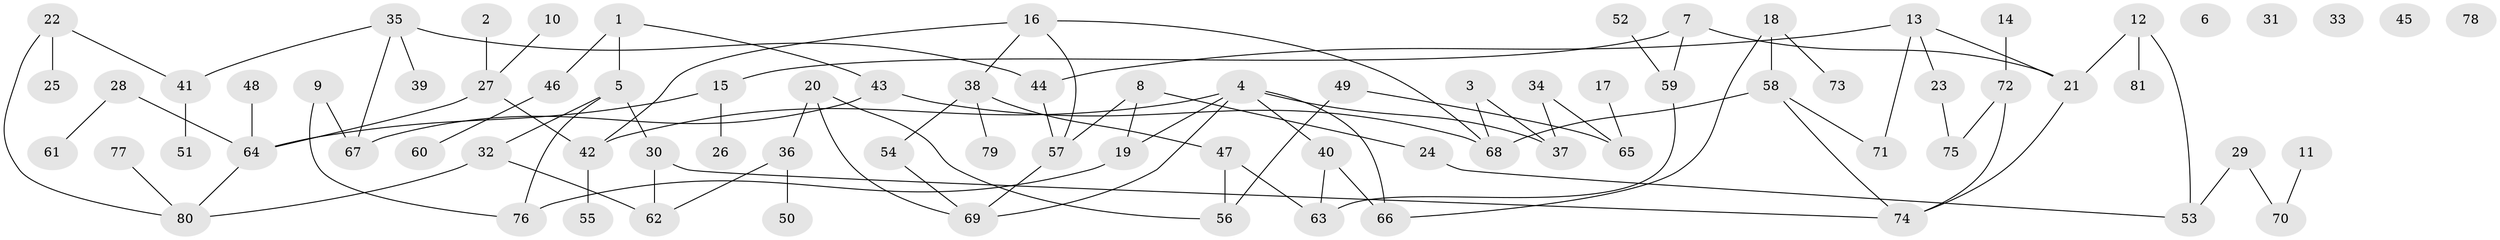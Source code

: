 // Generated by graph-tools (version 1.1) at 2025/25/03/09/25 03:25:14]
// undirected, 81 vertices, 98 edges
graph export_dot {
graph [start="1"]
  node [color=gray90,style=filled];
  1;
  2;
  3;
  4;
  5;
  6;
  7;
  8;
  9;
  10;
  11;
  12;
  13;
  14;
  15;
  16;
  17;
  18;
  19;
  20;
  21;
  22;
  23;
  24;
  25;
  26;
  27;
  28;
  29;
  30;
  31;
  32;
  33;
  34;
  35;
  36;
  37;
  38;
  39;
  40;
  41;
  42;
  43;
  44;
  45;
  46;
  47;
  48;
  49;
  50;
  51;
  52;
  53;
  54;
  55;
  56;
  57;
  58;
  59;
  60;
  61;
  62;
  63;
  64;
  65;
  66;
  67;
  68;
  69;
  70;
  71;
  72;
  73;
  74;
  75;
  76;
  77;
  78;
  79;
  80;
  81;
  1 -- 5;
  1 -- 43;
  1 -- 46;
  2 -- 27;
  3 -- 37;
  3 -- 68;
  4 -- 19;
  4 -- 37;
  4 -- 40;
  4 -- 42;
  4 -- 66;
  4 -- 69;
  5 -- 30;
  5 -- 32;
  5 -- 76;
  7 -- 15;
  7 -- 21;
  7 -- 59;
  8 -- 19;
  8 -- 24;
  8 -- 57;
  9 -- 67;
  9 -- 76;
  10 -- 27;
  11 -- 70;
  12 -- 21;
  12 -- 53;
  12 -- 81;
  13 -- 21;
  13 -- 23;
  13 -- 44;
  13 -- 71;
  14 -- 72;
  15 -- 26;
  15 -- 64;
  16 -- 38;
  16 -- 42;
  16 -- 57;
  16 -- 68;
  17 -- 65;
  18 -- 58;
  18 -- 66;
  18 -- 73;
  19 -- 76;
  20 -- 36;
  20 -- 56;
  20 -- 69;
  21 -- 74;
  22 -- 25;
  22 -- 41;
  22 -- 80;
  23 -- 75;
  24 -- 53;
  27 -- 42;
  27 -- 64;
  28 -- 61;
  28 -- 64;
  29 -- 53;
  29 -- 70;
  30 -- 62;
  30 -- 74;
  32 -- 62;
  32 -- 80;
  34 -- 37;
  34 -- 65;
  35 -- 39;
  35 -- 41;
  35 -- 44;
  35 -- 67;
  36 -- 50;
  36 -- 62;
  38 -- 47;
  38 -- 54;
  38 -- 79;
  40 -- 63;
  40 -- 66;
  41 -- 51;
  42 -- 55;
  43 -- 67;
  43 -- 68;
  44 -- 57;
  46 -- 60;
  47 -- 56;
  47 -- 63;
  48 -- 64;
  49 -- 56;
  49 -- 65;
  52 -- 59;
  54 -- 69;
  57 -- 69;
  58 -- 68;
  58 -- 71;
  58 -- 74;
  59 -- 63;
  64 -- 80;
  72 -- 74;
  72 -- 75;
  77 -- 80;
}
